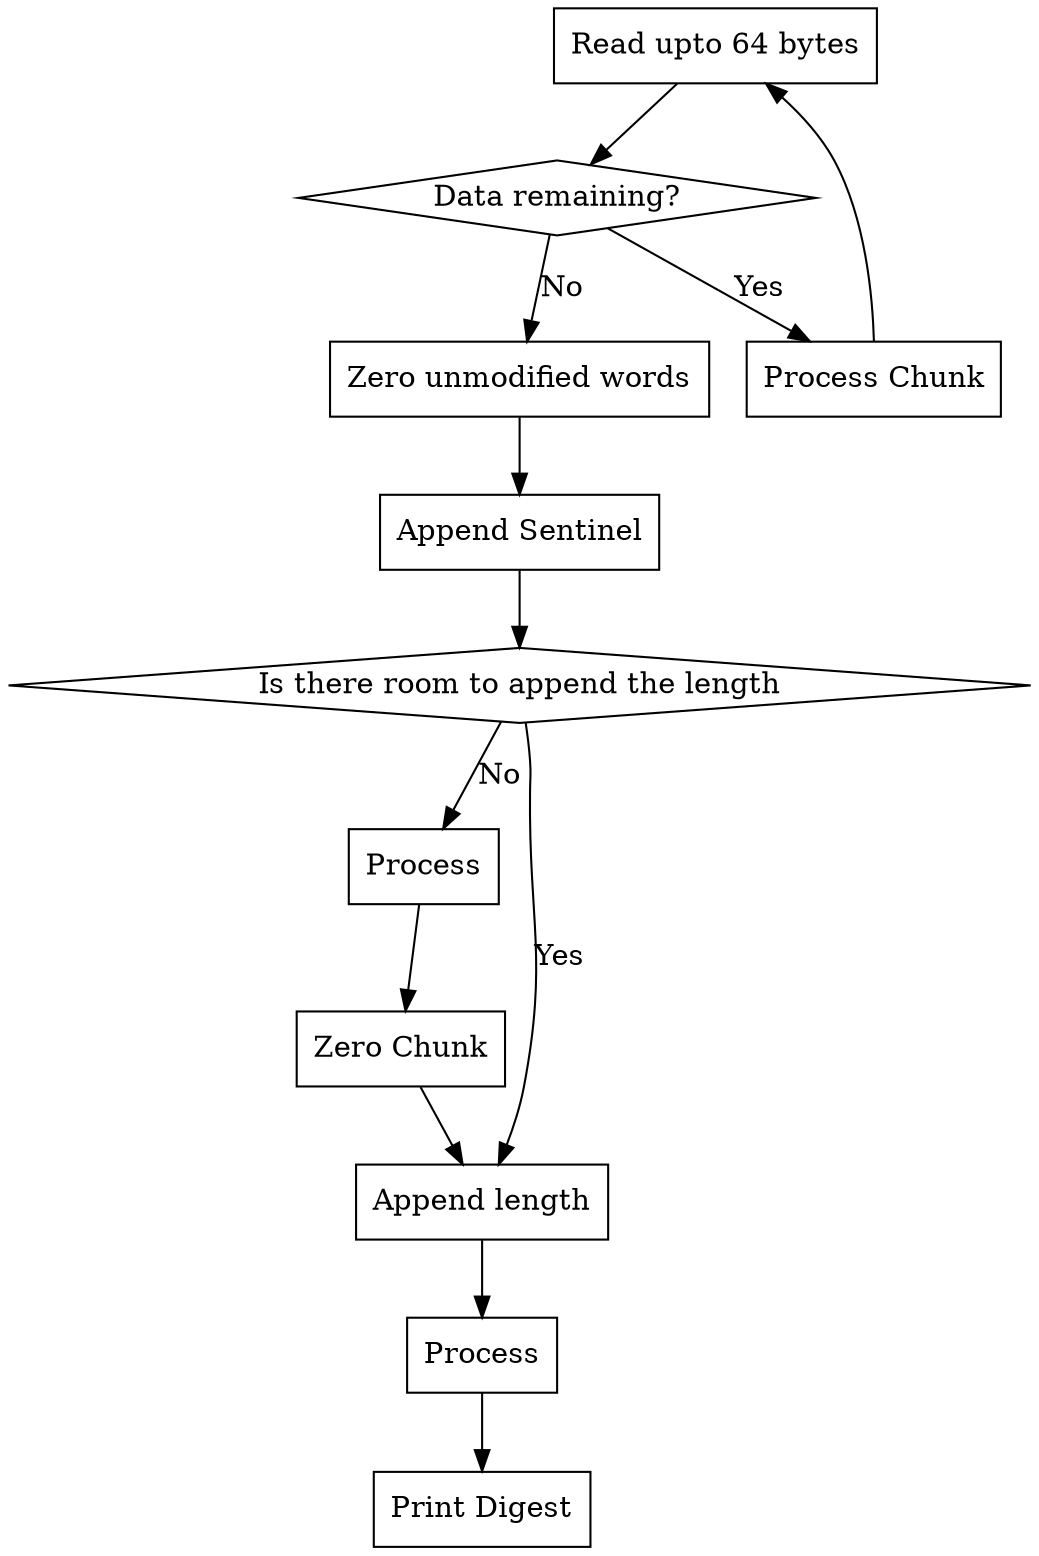 digraph G {
    node [shape=record];

    read_data             [label="Read upto 64 bytes" shape=box];
    data_remaining        [label="Data remaining?" shape=diamond ];
    initial_process       [label="Process Chunk" shape=box];
    zero_unmodified_words [label="Zero unmodified words" shape=box];
    secondary_processing  [label="Process" shape=box];
    room_for_length       [label="Is there room to append the length" shape=diamond ];

    append_length   [label="Append length" shape=box];

    read_data -> data_remaining;
    data_remaining -> zero_unmodified_words[label="No"];
    data_remaining -> initial_process [label="Yes"];
    initial_process -> read_data;
    zero_unmodified_words -> "Append Sentinel" -> room_for_length;
    room_for_length -> secondary_processing[label="No"];
    secondary_processing -> "Zero Chunk" -> append_length;

    room_for_length -> append_length[label="Yes"];

    append_length -> "Process" -> "Print Digest"
}

